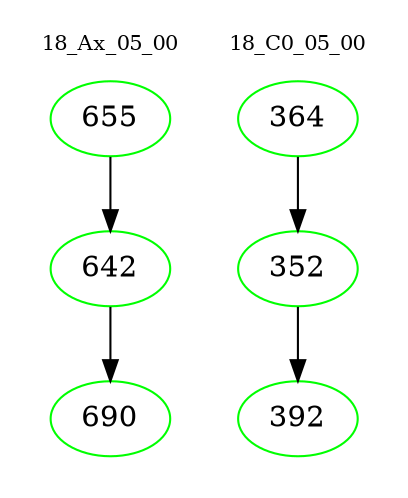 digraph{
subgraph cluster_0 {
color = white
label = "18_Ax_05_00";
fontsize=10;
T0_655 [label="655", color="green"]
T0_655 -> T0_642 [color="black"]
T0_642 [label="642", color="green"]
T0_642 -> T0_690 [color="black"]
T0_690 [label="690", color="green"]
}
subgraph cluster_1 {
color = white
label = "18_C0_05_00";
fontsize=10;
T1_364 [label="364", color="green"]
T1_364 -> T1_352 [color="black"]
T1_352 [label="352", color="green"]
T1_352 -> T1_392 [color="black"]
T1_392 [label="392", color="green"]
}
}
